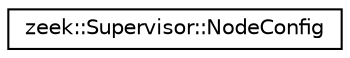 digraph "Graphical Class Hierarchy"
{
 // LATEX_PDF_SIZE
  edge [fontname="Helvetica",fontsize="10",labelfontname="Helvetica",labelfontsize="10"];
  node [fontname="Helvetica",fontsize="10",shape=record];
  rankdir="LR";
  Node0 [label="zeek::Supervisor::NodeConfig",height=0.2,width=0.4,color="black", fillcolor="white", style="filled",URL="$db/d30/structzeek_1_1Supervisor_1_1NodeConfig.html",tooltip=" "];
}
